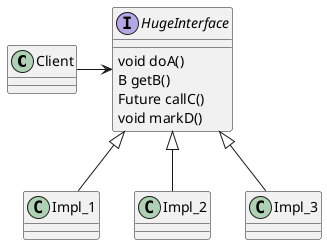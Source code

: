 @startuml
class Client {}

interface HugeInterface {
  void doA()
  B getB()
  Future callC()
  void markD()
}

Client -> HugeInterface

HugeInterface <|-- Impl_1
HugeInterface <|-- Impl_2
HugeInterface <|-- Impl_3
@enduml



@startuml
package "Package_1" {
  class A
}

package "Package_2" {
  class B
}

A --> B
@enduml



@startuml
package "Package_1" {
  class A
}

package "Package_2" {
  class B
  class C
  class D
  class E
  class F
  class G
  class H
}

A --> B
@enduml


@startuml
package "Package_1" {
  class A
}

package "Package_2" {
  class B
  class C
  class D
}

package "Package_3" {
  class E
  class F
  class G
  class H
  class XYZ
}

package "Package_4" {
  class I
  class J
  class K
  class L
}


A --> B
A --> F
A --> L
A --> K
@enduml


@startuml
package "Package_1" {
  class A
}

package "Package_11" {
  class B
  class F
  class L
  class K
}

package "Package_2" {
  class C
  class D
}

package "Package_3" {
  class E
  class G
  class H
  class XYZ
}

package "Package_4" {
  class I
  class J
}


A -> B
A --> F
A --> L
A --> K
@enduml



@startuml
interface Store {
  String readAllText(id)
  void writeAllText(id, message)
}
interface FileLocator {
  File getFile(id)
}

class MessageStore {
  void save(long id, String message)
  Optional<String> read(long id)
  File getFile(long id)
}
class FileStore
class StoreCache {
  void put(long id, String message)
  Optional<String> computeIfAbsent(long id, Supplier<Optional<String>> stringSupplier)
}
class StoreLogger {
  void saving(long id, String message)
  void saved(long id, String message)
  void reading(long id)
  void didNotFound(long id)
  void returning(long id)
}
class DatabaseStore


Store <|-- FileStore
FileLocator <|-- FileStore
Store <|-- DatabaseStore



MessageStore --> Store
MessageStore --> StoreCache
MessageStore --> StoreLogger
MessageStore --> FileLocator

@enduml


@startuml
class MessageStore {
  void save(long id, String message)
  Optional<String> read(long id)
  File getFile(long id)
}
interface Store {
  String readAllText(id)
  void writeAllText(id, message)
}
interface FileLocator {
  File getFile(id)
}
interface StoreCache {
  void put(long id, String message)
  Optional<String> computeIfAbsent(long id, Supplier<Optional<String>> stringSupplier)
}
interface StoreLogger {
  void saving(long id, String message)
  void saved(long id, String message)
  void reading(long id)
  void didNotFound(long id)
  void returning(long id)
}


Store <|-- FileStore
FileLocator <|-- FileStore
Store <|-- DatabaseStore

StoreCache <|-- LocalMemoryCache
StoreCache <|-- RedisCache
StoreCache <|-- ArcusCache

StoreLogger <|-- Log4j2Logger
StoreLogger <|-- AccessLogger

MessageStore --> Store
MessageStore --> StoreCache
MessageStore --> StoreLogger
MessageStore --> FileLocator
@enduml


@startuml
class MessageStore {
  void save(long id, String message)
}
interface Store {
  String readAllText(id)
  void writeAllText(id, message)
}
interface FileLocator {
  File getFile(id)
}
interface StoreCache {
  void put(long id, String message)
  Optional<String> computeIfAbsent(long id, Supplier<Optional<String>> stringSupplier)
}
interface StoreLogger {
  void saving(long id, String message)
  void saved(long id, String message)
  void reading(long id)
  void didNotFound(long id)
  void returning(long id)
}


Store <|-- FileStore
FileLocator <|-- FileStore
Store <|-- DatabaseStore

StoreCache <|-- LocalMemoryCache
StoreCache <|-- RedisCache
StoreCache <|-- ArcusCache

StoreLogger <|-- Log4j2Logger
StoreLogger <|-- AccessLogger

MessageStore --> Store
MessageStore --> StoreCache
MessageStore --> StoreLogger
MessageStore --> FileLocator
@enduml


@startuml
class MessageStore {
  void save(long id, String message)
  Optional<String> read(long id)
  File getFile(long id)
}
interface StoreCache {
  void put(long id, String message)
  Optional<String> computeIfAbsent(long id, Supplier<Optional<String>> stringSupplier)
}
StoreCache <|-- LocalMemoryCache
StoreCache <|-- RedisCache
StoreCache <|-- ArcusCache

MessageStore --> StoreCache
@enduml



@startuml
class MessageStore {
  void save(long id, String message)
}

interface Store {
  void save(long id, String message)
}
interface StoreCache {
  void save(long id, String message)
}
interface StoreLogger {
  void saving(long id, String message)
  void saved(long id, String message)
}

Store <|-- FileStore
Store <|-- DatabaseStore

StoreCache <|-- LocalMemoryCache
StoreCache <|-- RedisCache
StoreCache <|-- ArcusCache

StoreLogger <|-- Log4j2Logger
StoreLogger <|-- AccessLogger

MessageStore --> Store
MessageStore --> StoreCache
MessageStore --> StoreLogger
@enduml


@startuml
package message {
class MessageStore {
  void save(long id, String message)
}
}

package store {
interface Store {
  void readAllText(long id, String message)
}
class FileStore
class DatabaseStore
}

package cache {
interface StoreCache {
  void save(long id, String message)
}
class LocalMemoryCache
class RedisCache
class ArcusCache
}

package log {
interface StoreLogger {
  void saving(long id, String message)
  void saved(long id, String message)
}
class Log4j2Logger
class AccessLogger
}

Store <|-- FileStore
Store <|-- DatabaseStore

StoreCache <|-- LocalMemoryCache
StoreCache <|-- RedisCache
StoreCache <|-- ArcusCache

StoreLogger <|-- Log4j2Logger
StoreLogger <|-- AccessLogger

MessageStore --> Store
MessageStore --> StoreCache
MessageStore --> StoreLogger
@enduml

@startuml
package message {
class MessageStore {
  void save(long id, String message)
}
interface Store {
  void readAllText(long id, String message)
}
interface StoreCache {
  void save(long id, String message)
}
interface StoreLogger {
  void saving(long id, String message)
  void saved(long id, String message)
}
}

package store {
class FileStore
class DatabaseStore
}

package cache {
class LocalMemoryCache
class RedisCache
class ArcusCache
}

package log {
class Log4j2Logger
class AccessLogger
}

Store <|-- FileStore
Store <|-- DatabaseStore

StoreCache <|-- LocalMemoryCache
StoreCache <|-- RedisCache
StoreCache <|-- ArcusCache

StoreLogger <|-- Log4j2Logger
StoreLogger <|-- AccessLogger

MessageStore --> Store
MessageStore --> StoreCache
MessageStore --> StoreLogger
@enduml


@startuml
class MessageStore {
  void save(long id, String message)
}
interface Store {
  void writeAllText(long id, message)
}
interface StoreCache {
  void put(long id, String message)
}
interface StoreLogger {
  void saving(long id)
  void saved(long id)
}

MessageStore --> Store
MessageStore --> StoreCache
MessageStore --> StoreLogger
@enduml



@startuml
class MessageStore {
  void save(long id, String message)
}
interface Store {
  void save(long id, String message)
}
interface StoreCache {
  void save(long id, String message)
}
interface StoreLogger {
  void saving(long id, String message)
  void saved(long id, String message)
}

MessageStore --> Store
MessageStore --> StoreCache
MessageStore --> StoreLogger
@enduml




@startuml
class message.MessageStore {
  void save(long id, String message)
}
interface message.StoreWriter {
  void save(long id, String message)
}

package log {
class LogSavedStoreWriter
class LogSavingStoreWriter

interface Logger

Logger <|-- Log4j2Logger
Logger <|-- AccessLogger

LogSavedStoreWriter --> Logger
LogSavingStoreWriter --> Logger
}


message.MessageStore -right-> message.StoreWriter

message.StoreWriter <|-- LogSavedStoreWriter
message.StoreWriter <|-- LogSavingStoreWriter

message.StoreWriter <|-- cache.LocalMemoryCache
message.StoreWriter <|-- cache.ArcusCache

message.StoreWriter <|-- store.FileStore
message.StoreWriter <|-- store.DatabaseStore

@enduml